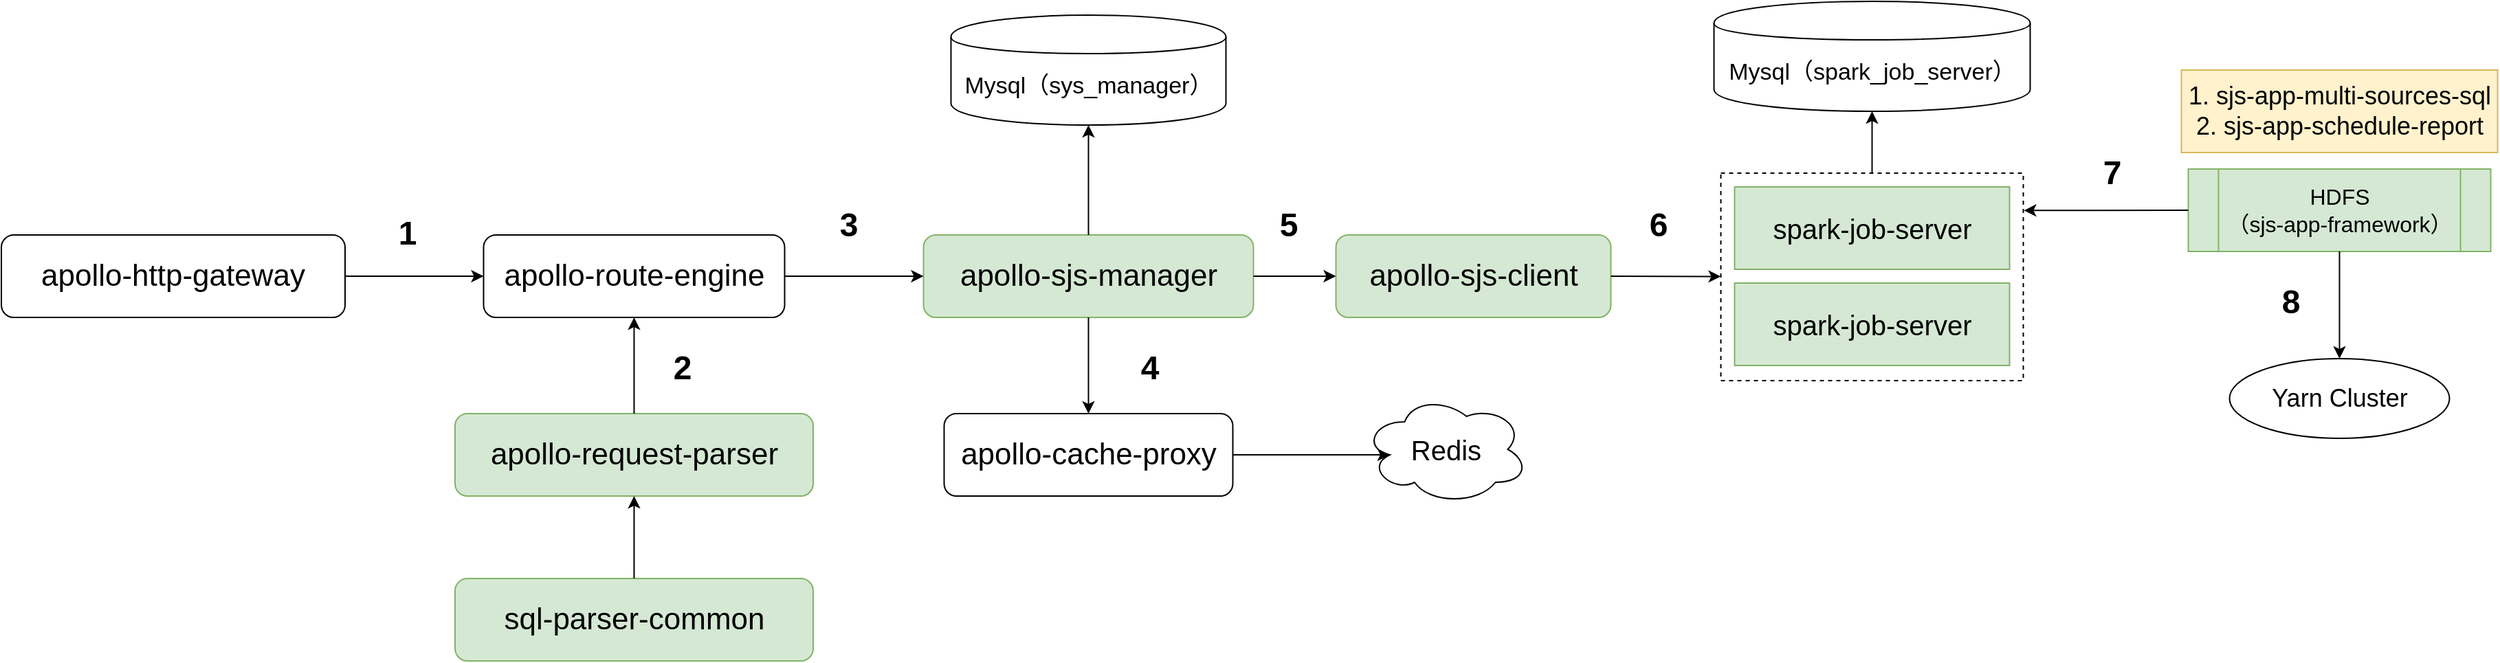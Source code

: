 <mxfile version="12.8.2" type="github">
  <diagram id="Or4aAMLVj88O0oJk9o6u" name="第 1 页">
    <mxGraphModel dx="1422" dy="723" grid="1" gridSize="10" guides="1" tooltips="1" connect="1" arrows="1" fold="1" page="1" pageScale="1" pageWidth="3000" pageHeight="2000" math="0" shadow="0">
      <root>
        <mxCell id="0" />
        <mxCell id="1" parent="0" />
        <mxCell id="iIl-OaGfOnOeiOTD3pTd-2" value="&lt;font style=&quot;font-size: 22px&quot;&gt;apollo-sjs-manager&lt;/font&gt;" style="rounded=1;whiteSpace=wrap;html=1;fillColor=#d5e8d4;strokeColor=#82b366;" parent="1" vertex="1">
          <mxGeometry x="810.75" y="410" width="240" height="60" as="geometry" />
        </mxCell>
        <mxCell id="iIl-OaGfOnOeiOTD3pTd-3" value="&lt;font style=&quot;font-size: 17px&quot;&gt;Mysql（sys_manager）&lt;/font&gt;" style="shape=cylinder;whiteSpace=wrap;html=1;boundedLbl=1;backgroundOutline=1;" parent="1" vertex="1">
          <mxGeometry x="830.75" y="250" width="200" height="80" as="geometry" />
        </mxCell>
        <mxCell id="iIl-OaGfOnOeiOTD3pTd-4" value="" style="endArrow=classic;html=1;exitX=0.5;exitY=0;exitDx=0;exitDy=0;entryX=0.5;entryY=1;entryDx=0;entryDy=0;" parent="1" source="iIl-OaGfOnOeiOTD3pTd-2" target="iIl-OaGfOnOeiOTD3pTd-3" edge="1">
          <mxGeometry width="50" height="50" relative="1" as="geometry">
            <mxPoint x="890.75" y="540" as="sourcePoint" />
            <mxPoint x="940.75" y="490" as="targetPoint" />
          </mxGeometry>
        </mxCell>
        <mxCell id="iIl-OaGfOnOeiOTD3pTd-5" value="&lt;font style=&quot;font-size: 22px&quot;&gt;apollo-cache-proxy&lt;/font&gt;" style="rounded=1;whiteSpace=wrap;html=1;" parent="1" vertex="1">
          <mxGeometry x="825.75" y="540" width="210" height="60" as="geometry" />
        </mxCell>
        <mxCell id="iIl-OaGfOnOeiOTD3pTd-6" value="" style="endArrow=classic;html=1;exitX=0.5;exitY=1;exitDx=0;exitDy=0;entryX=0.5;entryY=0;entryDx=0;entryDy=0;" parent="1" source="iIl-OaGfOnOeiOTD3pTd-2" target="iIl-OaGfOnOeiOTD3pTd-5" edge="1">
          <mxGeometry width="50" height="50" relative="1" as="geometry">
            <mxPoint x="1110.75" y="530" as="sourcePoint" />
            <mxPoint x="1160.75" y="480" as="targetPoint" />
          </mxGeometry>
        </mxCell>
        <mxCell id="iIl-OaGfOnOeiOTD3pTd-7" value="&lt;font style=&quot;font-size: 20px&quot;&gt;Redis&lt;/font&gt;" style="ellipse;shape=cloud;whiteSpace=wrap;html=1;" parent="1" vertex="1">
          <mxGeometry x="1130.75" y="526" width="120" height="80" as="geometry" />
        </mxCell>
        <mxCell id="iIl-OaGfOnOeiOTD3pTd-8" value="" style="endArrow=classic;html=1;exitX=1;exitY=0.5;exitDx=0;exitDy=0;entryX=0.16;entryY=0.55;entryDx=0;entryDy=0;entryPerimeter=0;" parent="1" source="iIl-OaGfOnOeiOTD3pTd-5" target="iIl-OaGfOnOeiOTD3pTd-7" edge="1">
          <mxGeometry width="50" height="50" relative="1" as="geometry">
            <mxPoint x="1270.75" y="680" as="sourcePoint" />
            <mxPoint x="1320.75" y="630" as="targetPoint" />
          </mxGeometry>
        </mxCell>
        <mxCell id="iIl-OaGfOnOeiOTD3pTd-9" value="&lt;font style=&quot;font-size: 22px&quot;&gt;apollo-sjs-client&lt;/font&gt;" style="rounded=1;whiteSpace=wrap;html=1;fillColor=#d5e8d4;strokeColor=#82b366;" parent="1" vertex="1">
          <mxGeometry x="1110.75" y="410" width="200" height="60" as="geometry" />
        </mxCell>
        <mxCell id="iIl-OaGfOnOeiOTD3pTd-14" value="" style="group" parent="1" vertex="1" connectable="0">
          <mxGeometry x="1390.75" y="365" width="220" height="150" as="geometry" />
        </mxCell>
        <mxCell id="iIl-OaGfOnOeiOTD3pTd-13" value="" style="rounded=0;whiteSpace=wrap;html=1;fillColor=none;dashed=1;" parent="iIl-OaGfOnOeiOTD3pTd-14" vertex="1">
          <mxGeometry width="220" height="151" as="geometry" />
        </mxCell>
        <mxCell id="iIl-OaGfOnOeiOTD3pTd-11" value="&lt;font style=&quot;font-size: 20px&quot;&gt;spark-job-server&lt;/font&gt;" style="rounded=0;whiteSpace=wrap;html=1;fillColor=#d5e8d4;strokeColor=#82b366;" parent="iIl-OaGfOnOeiOTD3pTd-14" vertex="1">
          <mxGeometry x="10" y="10" width="200" height="60" as="geometry" />
        </mxCell>
        <mxCell id="iIl-OaGfOnOeiOTD3pTd-12" value="&lt;font style=&quot;font-size: 20px&quot;&gt;spark-job-server&lt;/font&gt;" style="rounded=0;whiteSpace=wrap;html=1;fillColor=#d5e8d4;strokeColor=#82b366;" parent="iIl-OaGfOnOeiOTD3pTd-14" vertex="1">
          <mxGeometry x="10" y="80" width="200" height="60" as="geometry" />
        </mxCell>
        <mxCell id="iIl-OaGfOnOeiOTD3pTd-15" value="" style="endArrow=classic;html=1;exitX=1;exitY=0.5;exitDx=0;exitDy=0;entryX=0;entryY=0.5;entryDx=0;entryDy=0;" parent="1" source="iIl-OaGfOnOeiOTD3pTd-2" target="iIl-OaGfOnOeiOTD3pTd-9" edge="1">
          <mxGeometry width="50" height="50" relative="1" as="geometry">
            <mxPoint x="1060.75" y="530" as="sourcePoint" />
            <mxPoint x="1110.75" y="480" as="targetPoint" />
          </mxGeometry>
        </mxCell>
        <mxCell id="iIl-OaGfOnOeiOTD3pTd-16" value="" style="endArrow=classic;html=1;exitX=1;exitY=0.5;exitDx=0;exitDy=0;" parent="1" source="iIl-OaGfOnOeiOTD3pTd-9" target="iIl-OaGfOnOeiOTD3pTd-13" edge="1">
          <mxGeometry width="50" height="50" relative="1" as="geometry">
            <mxPoint x="1340.75" y="570" as="sourcePoint" />
            <mxPoint x="1390.75" y="520" as="targetPoint" />
          </mxGeometry>
        </mxCell>
        <mxCell id="iIl-OaGfOnOeiOTD3pTd-17" value="&lt;font style=&quot;font-size: 17px&quot;&gt;Mysql（spark_job_server）&lt;/font&gt;" style="shape=cylinder;whiteSpace=wrap;html=1;boundedLbl=1;backgroundOutline=1;" parent="1" vertex="1">
          <mxGeometry x="1385.75" y="240" width="230" height="80" as="geometry" />
        </mxCell>
        <mxCell id="iIl-OaGfOnOeiOTD3pTd-19" value="" style="endArrow=classic;html=1;exitX=0.5;exitY=0;exitDx=0;exitDy=0;entryX=0.5;entryY=1;entryDx=0;entryDy=0;" parent="1" source="iIl-OaGfOnOeiOTD3pTd-13" target="iIl-OaGfOnOeiOTD3pTd-17" edge="1">
          <mxGeometry width="50" height="50" relative="1" as="geometry">
            <mxPoint x="1510.75" y="610" as="sourcePoint" />
            <mxPoint x="1560.75" y="560" as="targetPoint" />
          </mxGeometry>
        </mxCell>
        <mxCell id="iIl-OaGfOnOeiOTD3pTd-20" value="&lt;font style=&quot;font-size: 16px&quot;&gt;HDFS&lt;br&gt;（sjs-app-framework）&lt;/font&gt;" style="shape=process;whiteSpace=wrap;html=1;backgroundOutline=1;fillColor=#d5e8d4;strokeColor=#82b366;" parent="1" vertex="1">
          <mxGeometry x="1730.75" y="362" width="220" height="60" as="geometry" />
        </mxCell>
        <mxCell id="iIl-OaGfOnOeiOTD3pTd-21" value="" style="endArrow=classic;html=1;exitX=0;exitY=0.5;exitDx=0;exitDy=0;entryX=1.002;entryY=0.18;entryDx=0;entryDy=0;entryPerimeter=0;" parent="1" source="iIl-OaGfOnOeiOTD3pTd-20" target="iIl-OaGfOnOeiOTD3pTd-13" edge="1">
          <mxGeometry width="50" height="50" relative="1" as="geometry">
            <mxPoint x="1860.75" y="570" as="sourcePoint" />
            <mxPoint x="1910.75" y="520" as="targetPoint" />
          </mxGeometry>
        </mxCell>
        <mxCell id="iIl-OaGfOnOeiOTD3pTd-22" value="&lt;font style=&quot;font-size: 18px&quot;&gt;Yarn Cluster&lt;/font&gt;" style="ellipse;whiteSpace=wrap;html=1;fillColor=none;" parent="1" vertex="1">
          <mxGeometry x="1760.75" y="500" width="160" height="58" as="geometry" />
        </mxCell>
        <mxCell id="iIl-OaGfOnOeiOTD3pTd-24" value="&lt;font style=&quot;font-size: 18px&quot;&gt;1.&amp;nbsp;sjs-app-multi-sources-sql&lt;br&gt;2.&amp;nbsp;sjs-app-schedule-report&lt;/font&gt;" style="text;html=1;strokeColor=#d6b656;fillColor=#fff2cc;align=center;verticalAlign=middle;whiteSpace=wrap;rounded=0;" parent="1" vertex="1">
          <mxGeometry x="1725.75" y="290" width="230" height="60" as="geometry" />
        </mxCell>
        <mxCell id="s-hELL647XPYL0NITJ2v-2" value="&lt;font style=&quot;font-size: 22px&quot;&gt;apollo-route-engine&lt;/font&gt;" style="rounded=1;whiteSpace=wrap;html=1;" parent="1" vertex="1">
          <mxGeometry x="490.75" y="410" width="219" height="60" as="geometry" />
        </mxCell>
        <mxCell id="s-hELL647XPYL0NITJ2v-3" value="" style="endArrow=classic;html=1;exitX=1;exitY=0.5;exitDx=0;exitDy=0;" parent="1" source="s-hELL647XPYL0NITJ2v-2" target="iIl-OaGfOnOeiOTD3pTd-2" edge="1">
          <mxGeometry width="50" height="50" relative="1" as="geometry">
            <mxPoint x="720.75" y="570" as="sourcePoint" />
            <mxPoint x="770.75" y="520" as="targetPoint" />
          </mxGeometry>
        </mxCell>
        <mxCell id="s-hELL647XPYL0NITJ2v-4" value="&lt;font style=&quot;font-size: 22px&quot;&gt;apollo-request-parser&lt;/font&gt;" style="rounded=1;whiteSpace=wrap;html=1;fillColor=#d5e8d4;strokeColor=#82b366;" parent="1" vertex="1">
          <mxGeometry x="470" y="540" width="260.5" height="60" as="geometry" />
        </mxCell>
        <mxCell id="s-hELL647XPYL0NITJ2v-6" value="" style="endArrow=classic;html=1;exitX=0.5;exitY=0;exitDx=0;exitDy=0;" parent="1" source="s-hELL647XPYL0NITJ2v-4" target="s-hELL647XPYL0NITJ2v-2" edge="1">
          <mxGeometry width="50" height="50" relative="1" as="geometry">
            <mxPoint x="670.75" y="530" as="sourcePoint" />
            <mxPoint x="720.75" y="480" as="targetPoint" />
          </mxGeometry>
        </mxCell>
        <mxCell id="s-hELL647XPYL0NITJ2v-7" value="&lt;font style=&quot;font-size: 22px&quot;&gt;apollo-http-gateway&lt;/font&gt;" style="rounded=1;whiteSpace=wrap;html=1;" parent="1" vertex="1">
          <mxGeometry x="140" y="410" width="250" height="60" as="geometry" />
        </mxCell>
        <mxCell id="s-hELL647XPYL0NITJ2v-8" value="" style="endArrow=classic;html=1;exitX=1;exitY=0.5;exitDx=0;exitDy=0;" parent="1" source="s-hELL647XPYL0NITJ2v-7" target="s-hELL647XPYL0NITJ2v-2" edge="1">
          <mxGeometry width="50" height="50" relative="1" as="geometry">
            <mxPoint x="290" y="580" as="sourcePoint" />
            <mxPoint x="340" y="530" as="targetPoint" />
          </mxGeometry>
        </mxCell>
        <mxCell id="s-hELL647XPYL0NITJ2v-9" value="1" style="text;strokeColor=none;fillColor=none;html=1;fontSize=24;fontStyle=1;verticalAlign=middle;align=center;" parent="1" vertex="1">
          <mxGeometry x="410" y="390" width="50" height="38" as="geometry" />
        </mxCell>
        <mxCell id="s-hELL647XPYL0NITJ2v-10" value="2" style="text;strokeColor=none;fillColor=none;html=1;fontSize=24;fontStyle=1;verticalAlign=middle;align=center;" parent="1" vertex="1">
          <mxGeometry x="610" y="488" width="50" height="38" as="geometry" />
        </mxCell>
        <mxCell id="s-hELL647XPYL0NITJ2v-11" value="3" style="text;strokeColor=none;fillColor=none;html=1;fontSize=24;fontStyle=1;verticalAlign=middle;align=center;" parent="1" vertex="1">
          <mxGeometry x="730.5" y="384" width="50" height="38" as="geometry" />
        </mxCell>
        <mxCell id="s-hELL647XPYL0NITJ2v-14" value="5" style="text;strokeColor=none;fillColor=none;html=1;fontSize=24;fontStyle=1;verticalAlign=middle;align=center;" parent="1" vertex="1">
          <mxGeometry x="1050.75" y="384" width="50" height="38" as="geometry" />
        </mxCell>
        <mxCell id="s-hELL647XPYL0NITJ2v-15" value="4" style="text;strokeColor=none;fillColor=none;html=1;fontSize=24;fontStyle=1;verticalAlign=middle;align=center;" parent="1" vertex="1">
          <mxGeometry x="950" y="488" width="50" height="38" as="geometry" />
        </mxCell>
        <mxCell id="s-hELL647XPYL0NITJ2v-16" value="6" style="text;strokeColor=none;fillColor=none;html=1;fontSize=24;fontStyle=1;verticalAlign=middle;align=center;" parent="1" vertex="1">
          <mxGeometry x="1320" y="384" width="50" height="38" as="geometry" />
        </mxCell>
        <mxCell id="s-hELL647XPYL0NITJ2v-17" value="7" style="text;strokeColor=none;fillColor=none;html=1;fontSize=24;fontStyle=1;verticalAlign=middle;align=center;" parent="1" vertex="1">
          <mxGeometry x="1650" y="346" width="50" height="38" as="geometry" />
        </mxCell>
        <mxCell id="s-hELL647XPYL0NITJ2v-20" value="8" style="text;strokeColor=none;fillColor=none;html=1;fontSize=24;fontStyle=1;verticalAlign=middle;align=center;" parent="1" vertex="1">
          <mxGeometry x="1780" y="440" width="50" height="38" as="geometry" />
        </mxCell>
        <mxCell id="s-hELL647XPYL0NITJ2v-21" value="&lt;font style=&quot;font-size: 22px&quot;&gt;sql-parser-common&lt;/font&gt;" style="rounded=1;whiteSpace=wrap;html=1;fillColor=#d5e8d4;strokeColor=#82b366;" parent="1" vertex="1">
          <mxGeometry x="470" y="660" width="260.5" height="60" as="geometry" />
        </mxCell>
        <mxCell id="s-hELL647XPYL0NITJ2v-22" value="" style="endArrow=classic;html=1;exitX=0.5;exitY=0;exitDx=0;exitDy=0;entryX=0.5;entryY=1;entryDx=0;entryDy=0;" parent="1" source="s-hELL647XPYL0NITJ2v-21" target="s-hELL647XPYL0NITJ2v-4" edge="1">
          <mxGeometry width="50" height="50" relative="1" as="geometry">
            <mxPoint x="490" y="810" as="sourcePoint" />
            <mxPoint x="540" y="760" as="targetPoint" />
          </mxGeometry>
        </mxCell>
        <mxCell id="1oG5drnGIgNifZ1fZxAj-1" value="" style="endArrow=classic;html=1;exitX=0.5;exitY=1;exitDx=0;exitDy=0;entryX=0.5;entryY=0;entryDx=0;entryDy=0;" edge="1" parent="1" source="iIl-OaGfOnOeiOTD3pTd-20" target="iIl-OaGfOnOeiOTD3pTd-22">
          <mxGeometry width="50" height="50" relative="1" as="geometry">
            <mxPoint x="1870" y="640" as="sourcePoint" />
            <mxPoint x="1920" y="590" as="targetPoint" />
          </mxGeometry>
        </mxCell>
      </root>
    </mxGraphModel>
  </diagram>
</mxfile>
